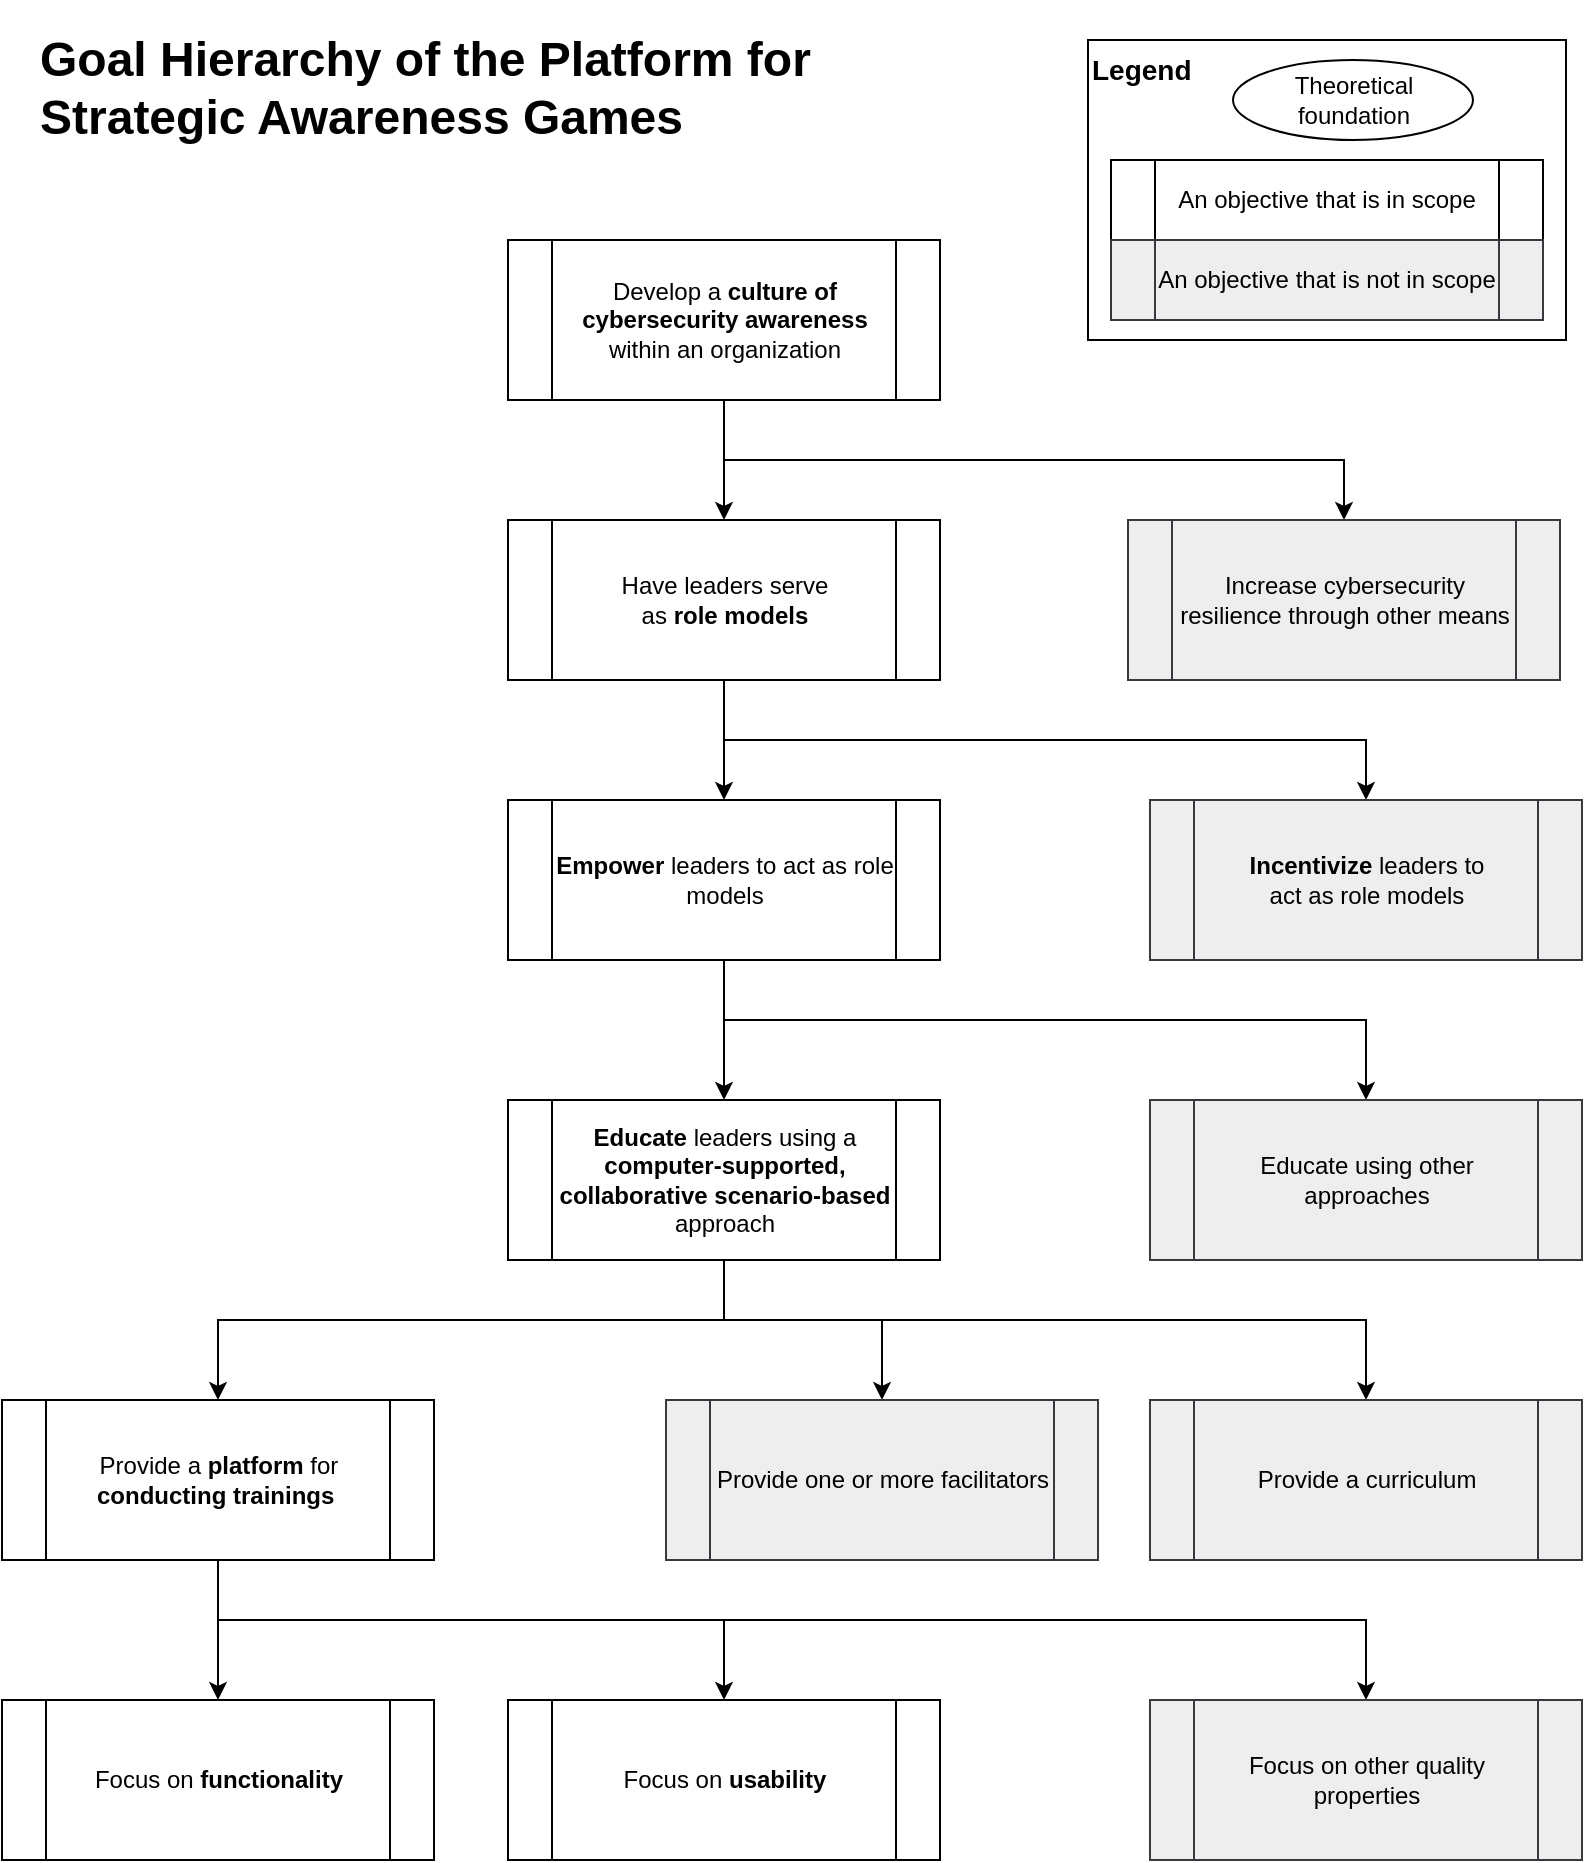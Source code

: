 <mxfile version="14.7.3" type="gitlab">
  <diagram id="prtHgNgQTEPvFCAcTncT" name="Page-1">
    <mxGraphModel dx="1422" dy="883" grid="1" gridSize="10" guides="1" tooltips="1" connect="1" arrows="1" fold="1" page="1" pageScale="1" pageWidth="827" pageHeight="1169" math="0" shadow="0">
      <root>
        <mxCell id="0" />
        <mxCell id="1" parent="0" />
        <mxCell id="VvCy3HrPZXNjmE30q2jB-51" style="edgeStyle=orthogonalEdgeStyle;rounded=0;orthogonalLoop=1;jettySize=auto;html=1;entryX=0.5;entryY=0;entryDx=0;entryDy=0;" parent="1" source="VvCy3HrPZXNjmE30q2jB-3" target="VvCy3HrPZXNjmE30q2jB-5" edge="1">
          <mxGeometry relative="1" as="geometry">
            <Array as="points">
              <mxPoint x="378" y="240" />
              <mxPoint x="688" y="240" />
            </Array>
          </mxGeometry>
        </mxCell>
        <mxCell id="VvCy3HrPZXNjmE30q2jB-52" style="edgeStyle=orthogonalEdgeStyle;rounded=0;orthogonalLoop=1;jettySize=auto;html=1;entryX=0.5;entryY=0;entryDx=0;entryDy=0;" parent="1" source="VvCy3HrPZXNjmE30q2jB-3" target="VvCy3HrPZXNjmE30q2jB-4" edge="1">
          <mxGeometry relative="1" as="geometry" />
        </mxCell>
        <mxCell id="VvCy3HrPZXNjmE30q2jB-3" value="Develop a &lt;b&gt;culture of cybersecurity awareness&lt;/b&gt; within an organization" style="shape=process;whiteSpace=wrap;html=1;backgroundOutline=1;" parent="1" vertex="1">
          <mxGeometry x="270" y="130" width="216" height="80" as="geometry" />
        </mxCell>
        <mxCell id="VvCy3HrPZXNjmE30q2jB-12" style="edgeStyle=orthogonalEdgeStyle;rounded=0;orthogonalLoop=1;jettySize=auto;html=1;" parent="1" source="VvCy3HrPZXNjmE30q2jB-4" target="VvCy3HrPZXNjmE30q2jB-10" edge="1">
          <mxGeometry relative="1" as="geometry" />
        </mxCell>
        <mxCell id="VvCy3HrPZXNjmE30q2jB-13" style="edgeStyle=orthogonalEdgeStyle;rounded=0;orthogonalLoop=1;jettySize=auto;html=1;entryX=0.5;entryY=0;entryDx=0;entryDy=0;" parent="1" source="VvCy3HrPZXNjmE30q2jB-4" target="VvCy3HrPZXNjmE30q2jB-11" edge="1">
          <mxGeometry relative="1" as="geometry">
            <Array as="points">
              <mxPoint x="378" y="380" />
              <mxPoint x="699" y="380" />
            </Array>
          </mxGeometry>
        </mxCell>
        <mxCell id="VvCy3HrPZXNjmE30q2jB-4" value="Have leaders serve &lt;br&gt;as &lt;b&gt;role models&lt;/b&gt;" style="shape=process;whiteSpace=wrap;html=1;backgroundOutline=1;" parent="1" vertex="1">
          <mxGeometry x="270" y="270" width="216" height="80" as="geometry" />
        </mxCell>
        <mxCell id="VvCy3HrPZXNjmE30q2jB-5" value="Increase cybersecurity resilience through other means" style="shape=process;whiteSpace=wrap;html=1;backgroundOutline=1;fillColor=#eeeeee;strokeColor=#36393d;" parent="1" vertex="1">
          <mxGeometry x="580" y="270" width="216" height="80" as="geometry" />
        </mxCell>
        <mxCell id="VvCy3HrPZXNjmE30q2jB-40" style="edgeStyle=orthogonalEdgeStyle;rounded=0;orthogonalLoop=1;jettySize=auto;html=1;entryX=0.5;entryY=0;entryDx=0;entryDy=0;" parent="1" source="VvCy3HrPZXNjmE30q2jB-10" target="VvCy3HrPZXNjmE30q2jB-37" edge="1">
          <mxGeometry relative="1" as="geometry" />
        </mxCell>
        <mxCell id="VvCy3HrPZXNjmE30q2jB-43" style="edgeStyle=orthogonalEdgeStyle;rounded=0;orthogonalLoop=1;jettySize=auto;html=1;entryX=0.5;entryY=0;entryDx=0;entryDy=0;" parent="1" source="VvCy3HrPZXNjmE30q2jB-10" target="VvCy3HrPZXNjmE30q2jB-42" edge="1">
          <mxGeometry relative="1" as="geometry">
            <Array as="points">
              <mxPoint x="378" y="520" />
              <mxPoint x="699" y="520" />
            </Array>
          </mxGeometry>
        </mxCell>
        <mxCell id="VvCy3HrPZXNjmE30q2jB-10" value="&lt;b&gt;Empower&lt;/b&gt; leaders to act as role models" style="shape=process;whiteSpace=wrap;html=1;backgroundOutline=1;" parent="1" vertex="1">
          <mxGeometry x="270" y="410" width="216" height="80" as="geometry" />
        </mxCell>
        <mxCell id="VvCy3HrPZXNjmE30q2jB-11" value="&lt;b&gt;Incentivize &lt;/b&gt;leaders&lt;b&gt; &lt;/b&gt;to &lt;br&gt;act as role models " style="shape=process;whiteSpace=wrap;html=1;backgroundOutline=1;fillColor=#eeeeee;strokeColor=#36393d;" parent="1" vertex="1">
          <mxGeometry x="591" y="410" width="216" height="80" as="geometry" />
        </mxCell>
        <mxCell id="VvCy3HrPZXNjmE30q2jB-46" style="edgeStyle=orthogonalEdgeStyle;rounded=0;orthogonalLoop=1;jettySize=auto;html=1;" parent="1" source="VvCy3HrPZXNjmE30q2jB-37" target="VvCy3HrPZXNjmE30q2jB-41" edge="1">
          <mxGeometry relative="1" as="geometry">
            <Array as="points">
              <mxPoint x="378" y="670" />
              <mxPoint x="125" y="670" />
            </Array>
          </mxGeometry>
        </mxCell>
        <mxCell id="VvCy3HrPZXNjmE30q2jB-49" style="edgeStyle=orthogonalEdgeStyle;rounded=0;orthogonalLoop=1;jettySize=auto;html=1;entryX=0.5;entryY=0;entryDx=0;entryDy=0;" parent="1" source="VvCy3HrPZXNjmE30q2jB-37" target="VvCy3HrPZXNjmE30q2jB-47" edge="1">
          <mxGeometry relative="1" as="geometry">
            <Array as="points">
              <mxPoint x="378" y="670" />
              <mxPoint x="699" y="670" />
            </Array>
          </mxGeometry>
        </mxCell>
        <mxCell id="tp6RY4bJ1NjJef7CurDI-1" style="edgeStyle=orthogonalEdgeStyle;rounded=0;orthogonalLoop=1;jettySize=auto;html=1;entryX=0.5;entryY=0;entryDx=0;entryDy=0;" parent="1" source="VvCy3HrPZXNjmE30q2jB-37" target="VvCy3HrPZXNjmE30q2jB-48" edge="1">
          <mxGeometry relative="1" as="geometry">
            <Array as="points">
              <mxPoint x="378" y="670" />
              <mxPoint x="457" y="670" />
            </Array>
          </mxGeometry>
        </mxCell>
        <mxCell id="VvCy3HrPZXNjmE30q2jB-37" value="&lt;b&gt;Educate &lt;/b&gt;leaders using a &lt;b&gt;computer-supported, collaborative scenario-based &lt;/b&gt;approach" style="shape=process;whiteSpace=wrap;html=1;backgroundOutline=1;" parent="1" vertex="1">
          <mxGeometry x="270" y="560" width="216" height="80" as="geometry" />
        </mxCell>
        <mxCell id="VvCy3HrPZXNjmE30q2jB-55" style="edgeStyle=orthogonalEdgeStyle;rounded=0;orthogonalLoop=1;jettySize=auto;html=1;entryX=0.5;entryY=0;entryDx=0;entryDy=0;exitX=0.5;exitY=1;exitDx=0;exitDy=0;" parent="1" source="VvCy3HrPZXNjmE30q2jB-41" target="VvCy3HrPZXNjmE30q2jB-54" edge="1">
          <mxGeometry relative="1" as="geometry">
            <mxPoint x="46" y="790" as="sourcePoint" />
            <Array as="points">
              <mxPoint x="125" y="820" />
              <mxPoint x="378" y="820" />
            </Array>
          </mxGeometry>
        </mxCell>
        <mxCell id="VvCy3HrPZXNjmE30q2jB-57" style="edgeStyle=orthogonalEdgeStyle;rounded=0;orthogonalLoop=1;jettySize=auto;html=1;entryX=0.5;entryY=0;entryDx=0;entryDy=0;" parent="1" source="VvCy3HrPZXNjmE30q2jB-41" target="VvCy3HrPZXNjmE30q2jB-56" edge="1">
          <mxGeometry relative="1" as="geometry">
            <Array as="points">
              <mxPoint x="125" y="820" />
              <mxPoint x="699" y="820" />
            </Array>
          </mxGeometry>
        </mxCell>
        <mxCell id="VvCy3HrPZXNjmE30q2jB-59" style="edgeStyle=orthogonalEdgeStyle;rounded=0;orthogonalLoop=1;jettySize=auto;html=1;" parent="1" source="VvCy3HrPZXNjmE30q2jB-41" target="VvCy3HrPZXNjmE30q2jB-58" edge="1">
          <mxGeometry relative="1" as="geometry">
            <Array as="points">
              <mxPoint x="125" y="810" />
              <mxPoint x="125" y="810" />
            </Array>
          </mxGeometry>
        </mxCell>
        <mxCell id="VvCy3HrPZXNjmE30q2jB-41" value="Provide a &lt;b&gt;platform &lt;/b&gt;for &lt;b&gt;conducting trainings&amp;nbsp;&lt;/b&gt;" style="shape=process;whiteSpace=wrap;html=1;backgroundOutline=1;" parent="1" vertex="1">
          <mxGeometry x="17" y="710" width="216" height="80" as="geometry" />
        </mxCell>
        <mxCell id="VvCy3HrPZXNjmE30q2jB-42" value="Educate using other approaches" style="shape=process;whiteSpace=wrap;html=1;backgroundOutline=1;fillColor=#eeeeee;strokeColor=#36393d;" parent="1" vertex="1">
          <mxGeometry x="591" y="560" width="216" height="80" as="geometry" />
        </mxCell>
        <mxCell id="VvCy3HrPZXNjmE30q2jB-47" value="Provide a curriculum" style="shape=process;whiteSpace=wrap;html=1;backgroundOutline=1;fillColor=#eeeeee;strokeColor=#36393d;" parent="1" vertex="1">
          <mxGeometry x="591" y="710" width="216" height="80" as="geometry" />
        </mxCell>
        <mxCell id="VvCy3HrPZXNjmE30q2jB-48" value="Provide one or more facilitators" style="shape=process;whiteSpace=wrap;html=1;backgroundOutline=1;fillColor=#eeeeee;strokeColor=#36393d;" parent="1" vertex="1">
          <mxGeometry x="349" y="710" width="216" height="80" as="geometry" />
        </mxCell>
        <mxCell id="VvCy3HrPZXNjmE30q2jB-54" value="Focus on &lt;b&gt;usability&lt;/b&gt;" style="shape=process;whiteSpace=wrap;html=1;backgroundOutline=1;" parent="1" vertex="1">
          <mxGeometry x="270" y="860" width="216" height="80" as="geometry" />
        </mxCell>
        <mxCell id="VvCy3HrPZXNjmE30q2jB-56" value="Focus on other quality properties" style="shape=process;whiteSpace=wrap;html=1;backgroundOutline=1;fillColor=#eeeeee;strokeColor=#36393d;" parent="1" vertex="1">
          <mxGeometry x="591" y="860" width="216" height="80" as="geometry" />
        </mxCell>
        <mxCell id="VvCy3HrPZXNjmE30q2jB-58" value="Focus on &lt;b&gt;functionality&lt;/b&gt;" style="shape=process;whiteSpace=wrap;html=1;backgroundOutline=1;" parent="1" vertex="1">
          <mxGeometry x="17" y="860" width="216" height="80" as="geometry" />
        </mxCell>
        <mxCell id="tp6RY4bJ1NjJef7CurDI-2" value="&lt;h1&gt;Goal Hierarchy of the Platform for Strategic Awareness Games&lt;br&gt;&lt;/h1&gt;" style="text;html=1;strokeColor=none;fillColor=none;spacing=5;spacingTop=-20;whiteSpace=wrap;overflow=hidden;rounded=0;" parent="1" vertex="1">
          <mxGeometry x="31" y="20" width="469" height="120" as="geometry" />
        </mxCell>
        <mxCell id="tp6RY4bJ1NjJef7CurDI-3" value="" style="group" parent="1" vertex="1" connectable="0">
          <mxGeometry x="560" y="30" width="239" height="150" as="geometry" />
        </mxCell>
        <mxCell id="VvCy3HrPZXNjmE30q2jB-53" value="&lt;div style=&quot;font-size: 14px&quot; align=&quot;left&quot;&gt;&lt;font style=&quot;font-size: 14px&quot;&gt;&lt;b&gt;Legend&lt;/b&gt;&lt;/font&gt;&lt;/div&gt;" style="rounded=0;whiteSpace=wrap;html=1;fillColor=none;align=left;verticalAlign=top;" parent="tp6RY4bJ1NjJef7CurDI-3" vertex="1">
          <mxGeometry width="239" height="150" as="geometry" />
        </mxCell>
        <mxCell id="VvCy3HrPZXNjmE30q2jB-8" value="An objective that is in scope" style="shape=process;whiteSpace=wrap;html=1;backgroundOutline=1;" parent="tp6RY4bJ1NjJef7CurDI-3" vertex="1">
          <mxGeometry x="11.5" y="60" width="216" height="40" as="geometry" />
        </mxCell>
        <mxCell id="VvCy3HrPZXNjmE30q2jB-9" value="An objective that is not in scope" style="shape=process;whiteSpace=wrap;html=1;backgroundOutline=1;fillColor=#eeeeee;strokeColor=#36393d;" parent="tp6RY4bJ1NjJef7CurDI-3" vertex="1">
          <mxGeometry x="11.5" y="100" width="216" height="40" as="geometry" />
        </mxCell>
        <mxCell id="VvCy3HrPZXNjmE30q2jB-32" value="Theoretical foundation" style="ellipse;whiteSpace=wrap;html=1;" parent="tp6RY4bJ1NjJef7CurDI-3" vertex="1">
          <mxGeometry x="72.5" y="10" width="120" height="40" as="geometry" />
        </mxCell>
      </root>
    </mxGraphModel>
  </diagram>
</mxfile>
